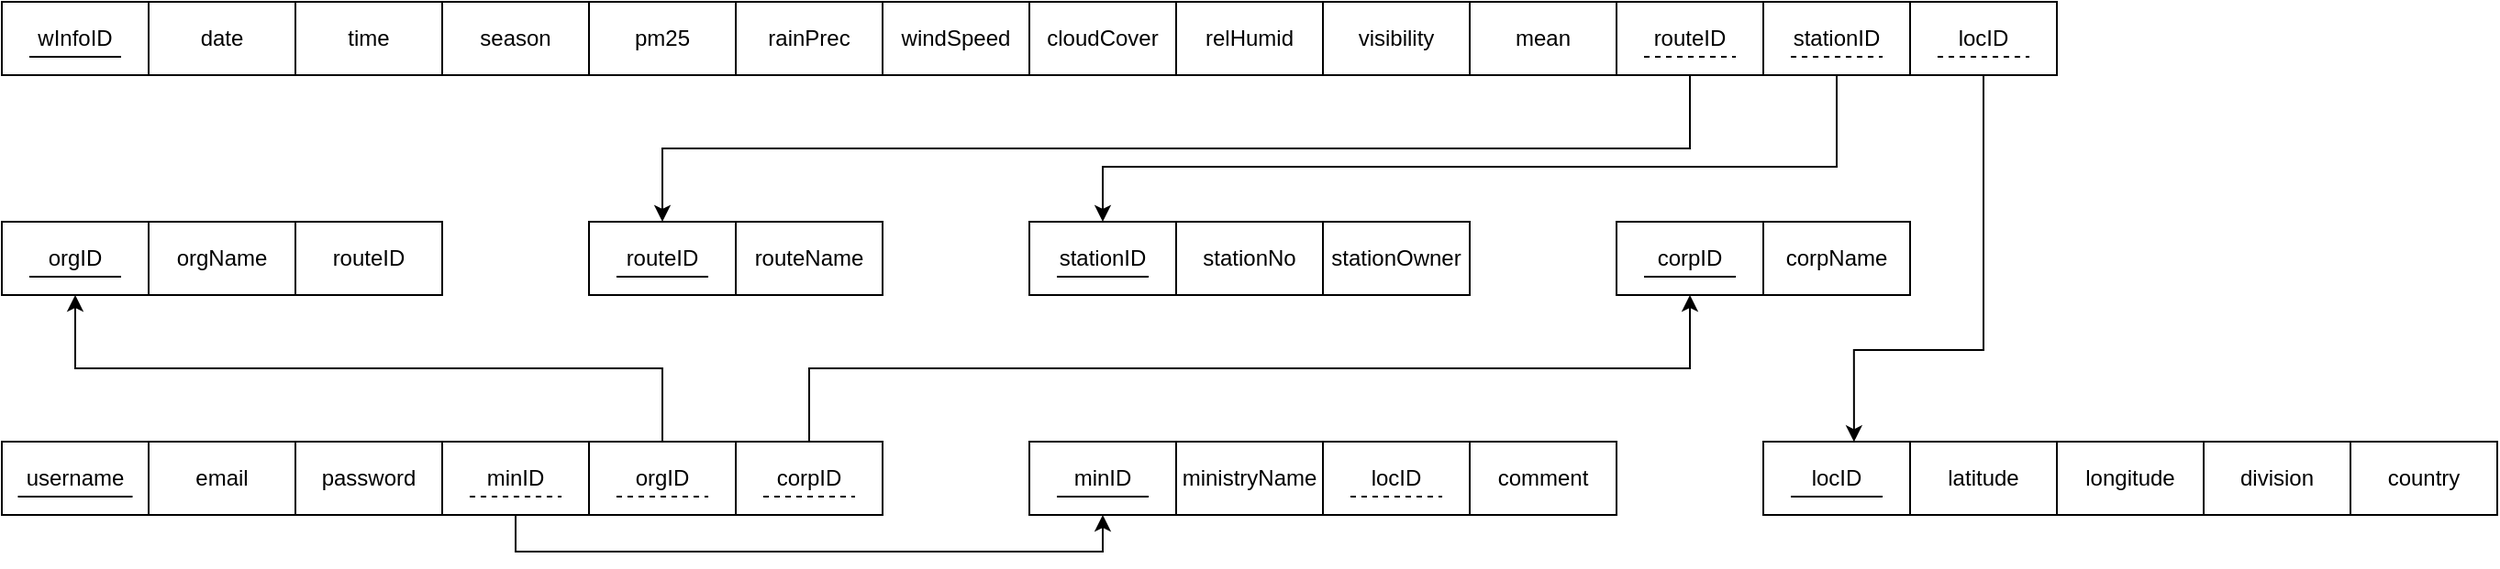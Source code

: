 <mxfile version="20.2.7" type="github">
  <diagram id="hwlJMOyPDP5wqU6_5wji" name="Page-1">
    <mxGraphModel dx="1394" dy="1875" grid="1" gridSize="10" guides="1" tooltips="1" connect="1" arrows="1" fold="1" page="1" pageScale="1" pageWidth="850" pageHeight="1100" math="0" shadow="0">
      <root>
        <mxCell id="0" />
        <mxCell id="1" parent="0" />
        <mxCell id="-HT_2JEnOdFQDWVn0aSA-3" value="username" style="rounded=0;whiteSpace=wrap;html=1;" vertex="1" parent="1">
          <mxGeometry x="560" y="-160" width="80" height="40" as="geometry" />
        </mxCell>
        <mxCell id="-HT_2JEnOdFQDWVn0aSA-4" value="email" style="rounded=0;whiteSpace=wrap;html=1;" vertex="1" parent="1">
          <mxGeometry x="640" y="-160" width="80" height="40" as="geometry" />
        </mxCell>
        <mxCell id="-HT_2JEnOdFQDWVn0aSA-5" value="password" style="rounded=0;whiteSpace=wrap;html=1;" vertex="1" parent="1">
          <mxGeometry x="720" y="-160" width="80" height="40" as="geometry" />
        </mxCell>
        <mxCell id="-HT_2JEnOdFQDWVn0aSA-13" value="routeName" style="rounded=0;whiteSpace=wrap;html=1;" vertex="1" parent="1">
          <mxGeometry x="960" y="-280" width="80" height="40" as="geometry" />
        </mxCell>
        <mxCell id="-HT_2JEnOdFQDWVn0aSA-16" value="ministryName" style="rounded=0;whiteSpace=wrap;html=1;" vertex="1" parent="1">
          <mxGeometry x="1200" y="-160" width="80" height="40" as="geometry" />
        </mxCell>
        <mxCell id="-HT_2JEnOdFQDWVn0aSA-20" value="stationNo" style="rounded=0;whiteSpace=wrap;html=1;" vertex="1" parent="1">
          <mxGeometry x="1200" y="-280" width="80" height="40" as="geometry" />
        </mxCell>
        <mxCell id="-HT_2JEnOdFQDWVn0aSA-21" value="" style="endArrow=none;html=1;rounded=0;" edge="1" parent="1">
          <mxGeometry width="50" height="50" relative="1" as="geometry">
            <mxPoint x="568.75" y="-130" as="sourcePoint" />
            <mxPoint x="631.25" y="-130" as="targetPoint" />
          </mxGeometry>
        </mxCell>
        <mxCell id="-HT_2JEnOdFQDWVn0aSA-133" style="edgeStyle=orthogonalEdgeStyle;rounded=0;orthogonalLoop=1;jettySize=auto;html=1;exitX=0.5;exitY=1;exitDx=0;exitDy=0;entryX=0.5;entryY=1;entryDx=0;entryDy=0;" edge="1" parent="1" source="-HT_2JEnOdFQDWVn0aSA-37" target="-HT_2JEnOdFQDWVn0aSA-109">
          <mxGeometry relative="1" as="geometry" />
        </mxCell>
        <mxCell id="-HT_2JEnOdFQDWVn0aSA-37" value="minID" style="rounded=0;whiteSpace=wrap;html=1;" vertex="1" parent="1">
          <mxGeometry x="800" y="-160" width="80" height="40" as="geometry" />
        </mxCell>
        <mxCell id="-HT_2JEnOdFQDWVn0aSA-134" style="edgeStyle=orthogonalEdgeStyle;rounded=0;orthogonalLoop=1;jettySize=auto;html=1;exitX=0.5;exitY=0;exitDx=0;exitDy=0;entryX=0.5;entryY=1;entryDx=0;entryDy=0;" edge="1" parent="1" source="-HT_2JEnOdFQDWVn0aSA-40" target="-HT_2JEnOdFQDWVn0aSA-112">
          <mxGeometry relative="1" as="geometry" />
        </mxCell>
        <mxCell id="-HT_2JEnOdFQDWVn0aSA-40" value="orgID" style="rounded=0;whiteSpace=wrap;html=1;" vertex="1" parent="1">
          <mxGeometry x="880" y="-160" width="80" height="40" as="geometry" />
        </mxCell>
        <mxCell id="-HT_2JEnOdFQDWVn0aSA-53" value="" style="rounded=0;whiteSpace=wrap;html=1;" vertex="1" parent="1">
          <mxGeometry x="560" y="-400" width="1120" height="40" as="geometry" />
        </mxCell>
        <mxCell id="-HT_2JEnOdFQDWVn0aSA-55" value="date" style="rounded=0;whiteSpace=wrap;html=1;" vertex="1" parent="1">
          <mxGeometry x="640" y="-400" width="80" height="40" as="geometry" />
        </mxCell>
        <mxCell id="-HT_2JEnOdFQDWVn0aSA-56" value="time" style="rounded=0;whiteSpace=wrap;html=1;" vertex="1" parent="1">
          <mxGeometry x="720" y="-400" width="80" height="40" as="geometry" />
        </mxCell>
        <mxCell id="-HT_2JEnOdFQDWVn0aSA-61" value="latitude" style="rounded=0;whiteSpace=wrap;html=1;" vertex="1" parent="1">
          <mxGeometry x="1600" y="-160" width="80" height="40" as="geometry" />
        </mxCell>
        <mxCell id="-HT_2JEnOdFQDWVn0aSA-62" value="country" style="rounded=0;whiteSpace=wrap;html=1;" vertex="1" parent="1">
          <mxGeometry x="1840" y="-160" width="80" height="40" as="geometry" />
        </mxCell>
        <mxCell id="-HT_2JEnOdFQDWVn0aSA-63" value="longitude" style="rounded=0;whiteSpace=wrap;html=1;" vertex="1" parent="1">
          <mxGeometry x="1680" y="-160" width="80" height="40" as="geometry" />
        </mxCell>
        <mxCell id="-HT_2JEnOdFQDWVn0aSA-64" value="division" style="rounded=0;whiteSpace=wrap;html=1;" vertex="1" parent="1">
          <mxGeometry x="1760" y="-160" width="80" height="40" as="geometry" />
        </mxCell>
        <mxCell id="-HT_2JEnOdFQDWVn0aSA-65" value="season" style="rounded=0;whiteSpace=wrap;html=1;" vertex="1" parent="1">
          <mxGeometry x="800" y="-400" width="80" height="40" as="geometry" />
        </mxCell>
        <mxCell id="-HT_2JEnOdFQDWVn0aSA-66" value="pm25" style="rounded=0;whiteSpace=wrap;html=1;" vertex="1" parent="1">
          <mxGeometry x="880" y="-400" width="80" height="40" as="geometry" />
        </mxCell>
        <mxCell id="-HT_2JEnOdFQDWVn0aSA-67" value="rainPrec" style="rounded=0;whiteSpace=wrap;html=1;" vertex="1" parent="1">
          <mxGeometry x="960" y="-400" width="80" height="40" as="geometry" />
        </mxCell>
        <mxCell id="-HT_2JEnOdFQDWVn0aSA-68" value="windSpeed" style="rounded=0;whiteSpace=wrap;html=1;" vertex="1" parent="1">
          <mxGeometry x="1040" y="-400" width="80" height="40" as="geometry" />
        </mxCell>
        <mxCell id="-HT_2JEnOdFQDWVn0aSA-69" value="cloudCover" style="rounded=0;whiteSpace=wrap;html=1;" vertex="1" parent="1">
          <mxGeometry x="1120" y="-400" width="80" height="40" as="geometry" />
        </mxCell>
        <mxCell id="-HT_2JEnOdFQDWVn0aSA-70" value="relHumid" style="rounded=0;whiteSpace=wrap;html=1;" vertex="1" parent="1">
          <mxGeometry x="1200" y="-400" width="80" height="40" as="geometry" />
        </mxCell>
        <mxCell id="-HT_2JEnOdFQDWVn0aSA-71" value="visibility" style="rounded=0;whiteSpace=wrap;html=1;" vertex="1" parent="1">
          <mxGeometry x="1280" y="-400" width="80" height="40" as="geometry" />
        </mxCell>
        <mxCell id="-HT_2JEnOdFQDWVn0aSA-72" value="mean" style="rounded=0;whiteSpace=wrap;html=1;" vertex="1" parent="1">
          <mxGeometry x="1360" y="-400" width="80" height="40" as="geometry" />
        </mxCell>
        <mxCell id="-HT_2JEnOdFQDWVn0aSA-132" style="edgeStyle=orthogonalEdgeStyle;rounded=0;orthogonalLoop=1;jettySize=auto;html=1;exitX=0.5;exitY=0;exitDx=0;exitDy=0;entryX=0.5;entryY=1;entryDx=0;entryDy=0;" edge="1" parent="1" source="-HT_2JEnOdFQDWVn0aSA-74" target="-HT_2JEnOdFQDWVn0aSA-111">
          <mxGeometry relative="1" as="geometry" />
        </mxCell>
        <mxCell id="-HT_2JEnOdFQDWVn0aSA-74" value="corpID" style="rounded=0;whiteSpace=wrap;html=1;" vertex="1" parent="1">
          <mxGeometry x="960" y="-160" width="80" height="40" as="geometry" />
        </mxCell>
        <mxCell id="-HT_2JEnOdFQDWVn0aSA-79" value="routeID" style="rounded=0;whiteSpace=wrap;html=1;" vertex="1" parent="1">
          <mxGeometry x="880" y="-280" width="80" height="40" as="geometry" />
        </mxCell>
        <mxCell id="-HT_2JEnOdFQDWVn0aSA-88" value="locID" style="rounded=0;whiteSpace=wrap;html=1;" vertex="1" parent="1">
          <mxGeometry x="1520" y="-160" width="80" height="40" as="geometry" />
        </mxCell>
        <mxCell id="-HT_2JEnOdFQDWVn0aSA-128" style="edgeStyle=orthogonalEdgeStyle;rounded=0;orthogonalLoop=1;jettySize=auto;html=1;exitX=0.5;exitY=1;exitDx=0;exitDy=0;entryX=0.5;entryY=0;entryDx=0;entryDy=0;" edge="1" parent="1" source="-HT_2JEnOdFQDWVn0aSA-94" target="-HT_2JEnOdFQDWVn0aSA-79">
          <mxGeometry relative="1" as="geometry" />
        </mxCell>
        <mxCell id="-HT_2JEnOdFQDWVn0aSA-94" value="routeID" style="rounded=0;whiteSpace=wrap;html=1;" vertex="1" parent="1">
          <mxGeometry x="1440" y="-400" width="80" height="40" as="geometry" />
        </mxCell>
        <mxCell id="-HT_2JEnOdFQDWVn0aSA-96" value="wInfoID" style="rounded=0;whiteSpace=wrap;html=1;" vertex="1" parent="1">
          <mxGeometry x="560" y="-400" width="80" height="40" as="geometry" />
        </mxCell>
        <mxCell id="-HT_2JEnOdFQDWVn0aSA-97" value="corpName" style="rounded=0;whiteSpace=wrap;html=1;" vertex="1" parent="1">
          <mxGeometry x="1520" y="-280" width="80" height="40" as="geometry" />
        </mxCell>
        <mxCell id="-HT_2JEnOdFQDWVn0aSA-98" value="comment" style="rounded=0;whiteSpace=wrap;html=1;" vertex="1" parent="1">
          <mxGeometry x="1360" y="-160" width="80" height="40" as="geometry" />
        </mxCell>
        <mxCell id="-HT_2JEnOdFQDWVn0aSA-99" value="" style="endArrow=none;html=1;rounded=0;" edge="1" parent="1">
          <mxGeometry width="50" height="50" relative="1" as="geometry">
            <mxPoint x="575" y="-370" as="sourcePoint" />
            <mxPoint x="625" y="-370" as="targetPoint" />
          </mxGeometry>
        </mxCell>
        <mxCell id="-HT_2JEnOdFQDWVn0aSA-129" style="edgeStyle=orthogonalEdgeStyle;rounded=0;orthogonalLoop=1;jettySize=auto;html=1;exitX=0.5;exitY=1;exitDx=0;exitDy=0;" edge="1" parent="1" source="-HT_2JEnOdFQDWVn0aSA-102" target="-HT_2JEnOdFQDWVn0aSA-115">
          <mxGeometry relative="1" as="geometry">
            <Array as="points">
              <mxPoint x="1560" y="-310" />
              <mxPoint x="1160" y="-310" />
            </Array>
          </mxGeometry>
        </mxCell>
        <mxCell id="-HT_2JEnOdFQDWVn0aSA-102" value="stationID" style="rounded=0;whiteSpace=wrap;html=1;" vertex="1" parent="1">
          <mxGeometry x="1520" y="-400" width="80" height="40" as="geometry" />
        </mxCell>
        <mxCell id="-HT_2JEnOdFQDWVn0aSA-104" value="stationOwner" style="rounded=0;whiteSpace=wrap;html=1;" vertex="1" parent="1">
          <mxGeometry x="1280" y="-280" width="80" height="40" as="geometry" />
        </mxCell>
        <mxCell id="-HT_2JEnOdFQDWVn0aSA-131" style="edgeStyle=orthogonalEdgeStyle;rounded=0;orthogonalLoop=1;jettySize=auto;html=1;exitX=0.5;exitY=1;exitDx=0;exitDy=0;entryX=0.618;entryY=0.004;entryDx=0;entryDy=0;entryPerimeter=0;" edge="1" parent="1" source="-HT_2JEnOdFQDWVn0aSA-106" target="-HT_2JEnOdFQDWVn0aSA-88">
          <mxGeometry relative="1" as="geometry">
            <Array as="points">
              <mxPoint x="1640" y="-210" />
              <mxPoint x="1569" y="-210" />
            </Array>
          </mxGeometry>
        </mxCell>
        <mxCell id="-HT_2JEnOdFQDWVn0aSA-106" value="locID" style="rounded=0;whiteSpace=wrap;html=1;" vertex="1" parent="1">
          <mxGeometry x="1600" y="-400" width="80" height="40" as="geometry" />
        </mxCell>
        <mxCell id="-HT_2JEnOdFQDWVn0aSA-109" value="minID" style="rounded=0;whiteSpace=wrap;html=1;" vertex="1" parent="1">
          <mxGeometry x="1120" y="-160" width="80" height="40" as="geometry" />
        </mxCell>
        <mxCell id="-HT_2JEnOdFQDWVn0aSA-110" value="locID" style="rounded=0;whiteSpace=wrap;html=1;" vertex="1" parent="1">
          <mxGeometry x="1280" y="-160" width="80" height="40" as="geometry" />
        </mxCell>
        <mxCell id="-HT_2JEnOdFQDWVn0aSA-111" value="corpID" style="rounded=0;whiteSpace=wrap;html=1;" vertex="1" parent="1">
          <mxGeometry x="1440" y="-280" width="80" height="40" as="geometry" />
        </mxCell>
        <mxCell id="-HT_2JEnOdFQDWVn0aSA-112" value="orgID" style="rounded=0;whiteSpace=wrap;html=1;" vertex="1" parent="1">
          <mxGeometry x="560" y="-280" width="80" height="40" as="geometry" />
        </mxCell>
        <mxCell id="-HT_2JEnOdFQDWVn0aSA-113" value="orgName" style="rounded=0;whiteSpace=wrap;html=1;" vertex="1" parent="1">
          <mxGeometry x="640" y="-280" width="80" height="40" as="geometry" />
        </mxCell>
        <mxCell id="-HT_2JEnOdFQDWVn0aSA-114" value="routeID" style="rounded=0;whiteSpace=wrap;html=1;" vertex="1" parent="1">
          <mxGeometry x="720" y="-280" width="80" height="40" as="geometry" />
        </mxCell>
        <mxCell id="-HT_2JEnOdFQDWVn0aSA-115" value="stationID" style="rounded=0;whiteSpace=wrap;html=1;" vertex="1" parent="1">
          <mxGeometry x="1120" y="-280" width="80" height="40" as="geometry" />
        </mxCell>
        <mxCell id="-HT_2JEnOdFQDWVn0aSA-116" value="" style="endArrow=none;html=1;rounded=0;" edge="1" parent="1">
          <mxGeometry width="50" height="50" relative="1" as="geometry">
            <mxPoint x="575.0" y="-250" as="sourcePoint" />
            <mxPoint x="625.0" y="-250" as="targetPoint" />
          </mxGeometry>
        </mxCell>
        <mxCell id="-HT_2JEnOdFQDWVn0aSA-117" value="" style="endArrow=none;html=1;rounded=0;" edge="1" parent="1">
          <mxGeometry width="50" height="50" relative="1" as="geometry">
            <mxPoint x="895.0" y="-250" as="sourcePoint" />
            <mxPoint x="945.0" y="-250" as="targetPoint" />
          </mxGeometry>
        </mxCell>
        <mxCell id="-HT_2JEnOdFQDWVn0aSA-118" value="" style="endArrow=none;html=1;rounded=0;" edge="1" parent="1">
          <mxGeometry width="50" height="50" relative="1" as="geometry">
            <mxPoint x="1135" y="-250" as="sourcePoint" />
            <mxPoint x="1185" y="-250" as="targetPoint" />
          </mxGeometry>
        </mxCell>
        <mxCell id="-HT_2JEnOdFQDWVn0aSA-119" value="" style="endArrow=none;html=1;rounded=0;" edge="1" parent="1">
          <mxGeometry width="50" height="50" relative="1" as="geometry">
            <mxPoint x="1135" y="-130" as="sourcePoint" />
            <mxPoint x="1185" y="-130" as="targetPoint" />
          </mxGeometry>
        </mxCell>
        <mxCell id="-HT_2JEnOdFQDWVn0aSA-120" value="" style="endArrow=none;html=1;rounded=0;" edge="1" parent="1">
          <mxGeometry width="50" height="50" relative="1" as="geometry">
            <mxPoint x="1455" y="-250" as="sourcePoint" />
            <mxPoint x="1505" y="-250" as="targetPoint" />
          </mxGeometry>
        </mxCell>
        <mxCell id="-HT_2JEnOdFQDWVn0aSA-121" value="" style="endArrow=none;html=1;rounded=0;dashed=1;" edge="1" parent="1">
          <mxGeometry width="50" height="50" relative="1" as="geometry">
            <mxPoint x="1455.0" y="-370" as="sourcePoint" />
            <mxPoint x="1505.0" y="-370" as="targetPoint" />
          </mxGeometry>
        </mxCell>
        <mxCell id="-HT_2JEnOdFQDWVn0aSA-122" value="" style="endArrow=none;html=1;rounded=0;dashed=1;" edge="1" parent="1">
          <mxGeometry width="50" height="50" relative="1" as="geometry">
            <mxPoint x="1535" y="-370" as="sourcePoint" />
            <mxPoint x="1585" y="-370" as="targetPoint" />
          </mxGeometry>
        </mxCell>
        <mxCell id="-HT_2JEnOdFQDWVn0aSA-123" value="" style="endArrow=none;html=1;rounded=0;dashed=1;" edge="1" parent="1">
          <mxGeometry width="50" height="50" relative="1" as="geometry">
            <mxPoint x="1615" y="-370" as="sourcePoint" />
            <mxPoint x="1665" y="-370" as="targetPoint" />
          </mxGeometry>
        </mxCell>
        <mxCell id="-HT_2JEnOdFQDWVn0aSA-124" value="" style="endArrow=none;html=1;rounded=0;dashed=1;" edge="1" parent="1">
          <mxGeometry width="50" height="50" relative="1" as="geometry">
            <mxPoint x="815" y="-130" as="sourcePoint" />
            <mxPoint x="865" y="-130" as="targetPoint" />
          </mxGeometry>
        </mxCell>
        <mxCell id="-HT_2JEnOdFQDWVn0aSA-125" value="" style="endArrow=none;html=1;rounded=0;dashed=1;" edge="1" parent="1">
          <mxGeometry width="50" height="50" relative="1" as="geometry">
            <mxPoint x="895" y="-130" as="sourcePoint" />
            <mxPoint x="945" y="-130" as="targetPoint" />
          </mxGeometry>
        </mxCell>
        <mxCell id="-HT_2JEnOdFQDWVn0aSA-126" value="" style="endArrow=none;html=1;rounded=0;dashed=1;" edge="1" parent="1">
          <mxGeometry width="50" height="50" relative="1" as="geometry">
            <mxPoint x="975" y="-130" as="sourcePoint" />
            <mxPoint x="1025" y="-130" as="targetPoint" />
          </mxGeometry>
        </mxCell>
        <mxCell id="-HT_2JEnOdFQDWVn0aSA-127" value="" style="endArrow=none;html=1;rounded=0;dashed=1;" edge="1" parent="1">
          <mxGeometry width="50" height="50" relative="1" as="geometry">
            <mxPoint x="1295" y="-130" as="sourcePoint" />
            <mxPoint x="1345" y="-130" as="targetPoint" />
          </mxGeometry>
        </mxCell>
        <mxCell id="-HT_2JEnOdFQDWVn0aSA-130" value="" style="endArrow=none;html=1;rounded=0;" edge="1" parent="1">
          <mxGeometry width="50" height="50" relative="1" as="geometry">
            <mxPoint x="1535.0" y="-130" as="sourcePoint" />
            <mxPoint x="1585.0" y="-130" as="targetPoint" />
          </mxGeometry>
        </mxCell>
      </root>
    </mxGraphModel>
  </diagram>
</mxfile>
